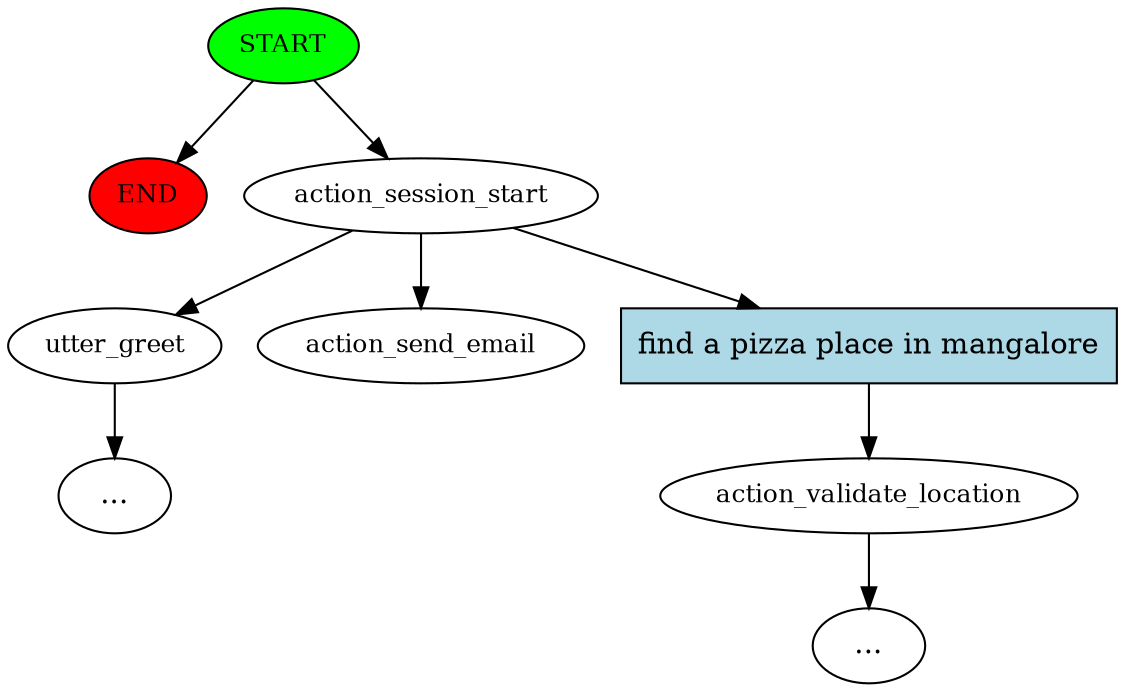 digraph  {
0 [class="start active", fillcolor=green, fontsize=12, label=START, style=filled];
"-1" [class=end, fillcolor=red, fontsize=12, label=END, style=filled];
1 [class=active, fontsize=12, label=action_session_start];
2 [class="", fontsize=12, label=action_validate_location];
"-3" [class=ellipsis, label="..."];
4 [class="", fontsize=12, label=utter_greet];
"-5" [class=ellipsis, label="..."];
8 [class="dashed active", fontsize=12, label=action_send_email];
9 [class=intent, fillcolor=lightblue, label="find a pizza place in mangalore", shape=rect, style=filled];
0 -> "-1"  [class="", key=NONE, label=""];
0 -> 1  [class=active, key=NONE, label=""];
1 -> 4  [class="", key=NONE, label=""];
1 -> 8  [class=active, key=NONE, label=""];
1 -> 9  [class="", key=0];
2 -> "-3"  [class="", key=NONE, label=""];
4 -> "-5"  [class="", key=NONE, label=""];
9 -> 2  [class="", key=0];
}
